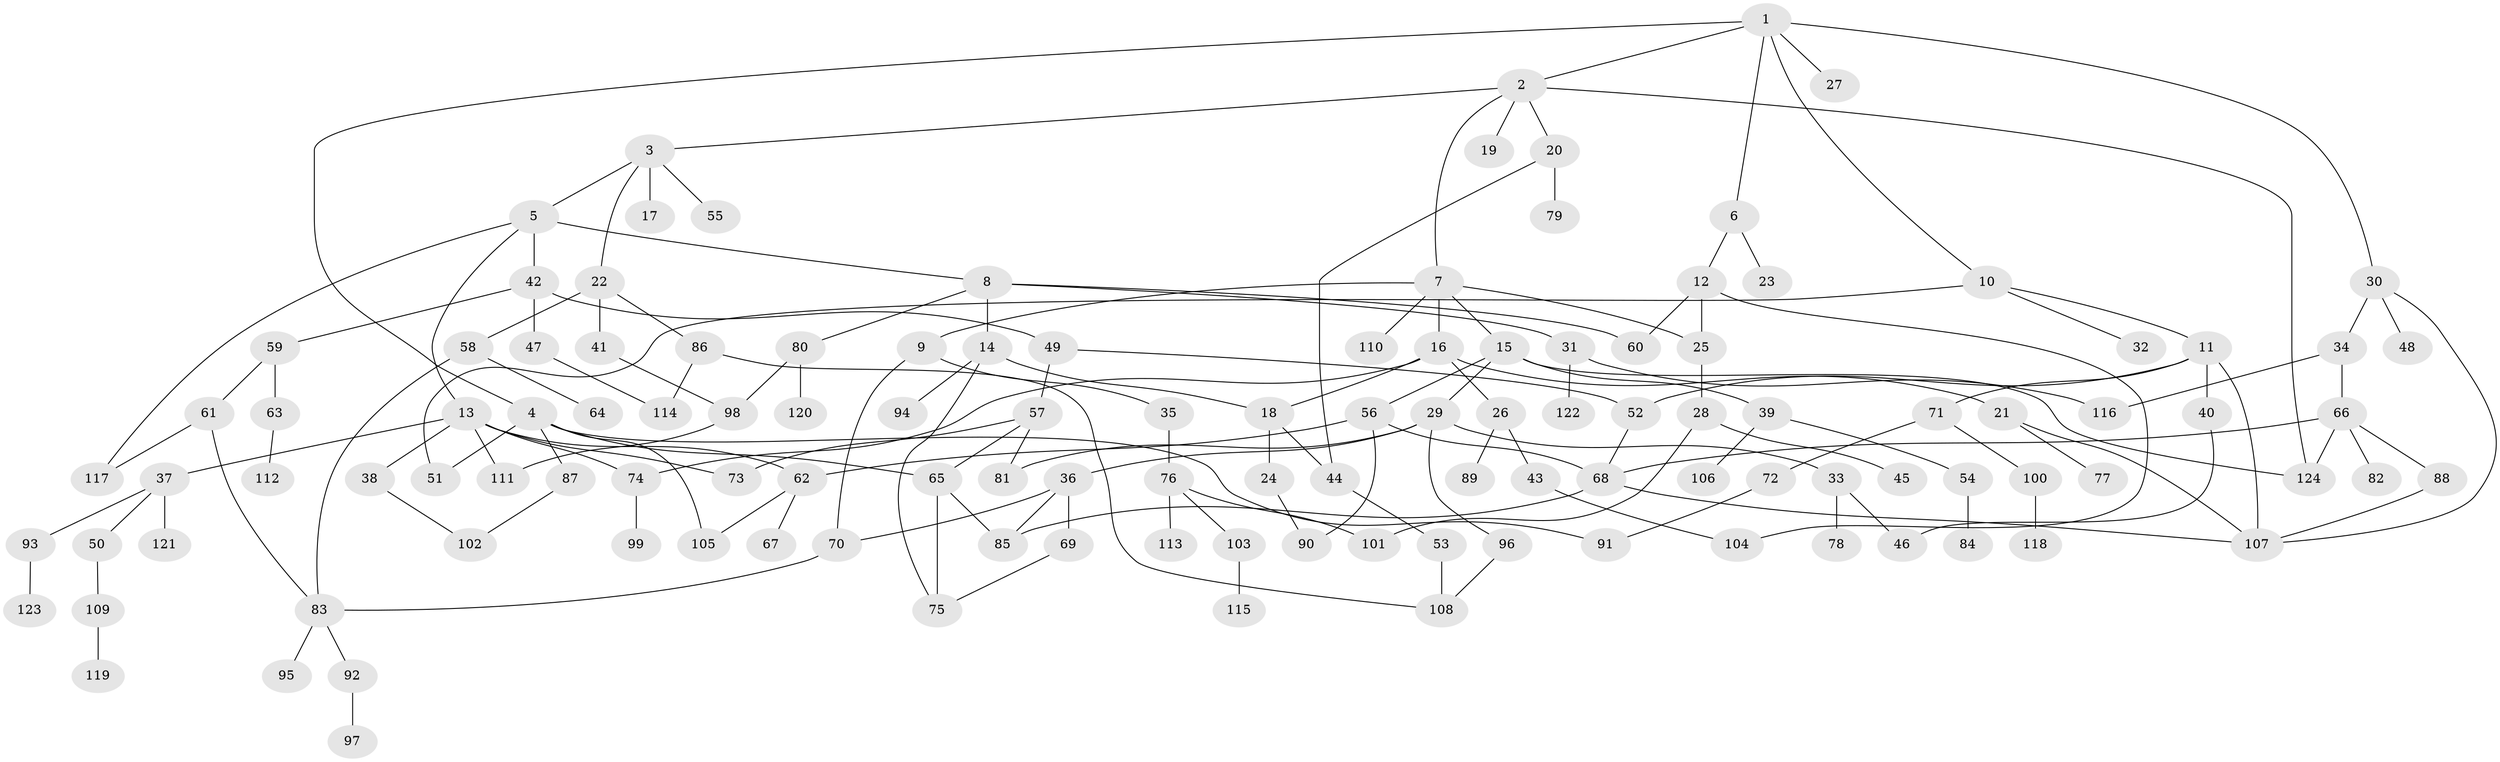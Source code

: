 // coarse degree distribution, {7: 0.02631578947368421, 5: 0.15789473684210525, 2: 0.34210526315789475, 8: 0.02631578947368421, 4: 0.07894736842105263, 6: 0.02631578947368421, 11: 0.02631578947368421, 3: 0.15789473684210525, 1: 0.15789473684210525}
// Generated by graph-tools (version 1.1) at 2025/49/03/04/25 22:49:10]
// undirected, 124 vertices, 163 edges
graph export_dot {
  node [color=gray90,style=filled];
  1;
  2;
  3;
  4;
  5;
  6;
  7;
  8;
  9;
  10;
  11;
  12;
  13;
  14;
  15;
  16;
  17;
  18;
  19;
  20;
  21;
  22;
  23;
  24;
  25;
  26;
  27;
  28;
  29;
  30;
  31;
  32;
  33;
  34;
  35;
  36;
  37;
  38;
  39;
  40;
  41;
  42;
  43;
  44;
  45;
  46;
  47;
  48;
  49;
  50;
  51;
  52;
  53;
  54;
  55;
  56;
  57;
  58;
  59;
  60;
  61;
  62;
  63;
  64;
  65;
  66;
  67;
  68;
  69;
  70;
  71;
  72;
  73;
  74;
  75;
  76;
  77;
  78;
  79;
  80;
  81;
  82;
  83;
  84;
  85;
  86;
  87;
  88;
  89;
  90;
  91;
  92;
  93;
  94;
  95;
  96;
  97;
  98;
  99;
  100;
  101;
  102;
  103;
  104;
  105;
  106;
  107;
  108;
  109;
  110;
  111;
  112;
  113;
  114;
  115;
  116;
  117;
  118;
  119;
  120;
  121;
  122;
  123;
  124;
  1 -- 2;
  1 -- 4;
  1 -- 6;
  1 -- 10;
  1 -- 27;
  1 -- 30;
  2 -- 3;
  2 -- 7;
  2 -- 19;
  2 -- 20;
  2 -- 124;
  3 -- 5;
  3 -- 17;
  3 -- 22;
  3 -- 55;
  4 -- 65;
  4 -- 87;
  4 -- 91;
  4 -- 105;
  4 -- 51;
  5 -- 8;
  5 -- 13;
  5 -- 42;
  5 -- 117;
  6 -- 12;
  6 -- 23;
  7 -- 9;
  7 -- 15;
  7 -- 16;
  7 -- 110;
  7 -- 25;
  8 -- 14;
  8 -- 31;
  8 -- 80;
  8 -- 60;
  9 -- 35;
  9 -- 70;
  10 -- 11;
  10 -- 32;
  10 -- 51;
  11 -- 40;
  11 -- 71;
  11 -- 107;
  11 -- 52;
  12 -- 25;
  12 -- 60;
  12 -- 104;
  13 -- 37;
  13 -- 38;
  13 -- 73;
  13 -- 74;
  13 -- 62;
  13 -- 111;
  14 -- 18;
  14 -- 94;
  14 -- 75;
  15 -- 29;
  15 -- 39;
  15 -- 56;
  15 -- 124;
  16 -- 21;
  16 -- 26;
  16 -- 74;
  16 -- 18;
  18 -- 24;
  18 -- 44;
  20 -- 79;
  20 -- 44;
  21 -- 77;
  21 -- 107;
  22 -- 41;
  22 -- 58;
  22 -- 86;
  24 -- 90;
  25 -- 28;
  26 -- 43;
  26 -- 89;
  28 -- 45;
  28 -- 101;
  29 -- 33;
  29 -- 36;
  29 -- 96;
  29 -- 81;
  30 -- 34;
  30 -- 48;
  30 -- 107;
  31 -- 116;
  31 -- 122;
  33 -- 46;
  33 -- 78;
  34 -- 66;
  34 -- 116;
  35 -- 76;
  36 -- 69;
  36 -- 70;
  36 -- 85;
  37 -- 50;
  37 -- 93;
  37 -- 121;
  38 -- 102;
  39 -- 54;
  39 -- 106;
  40 -- 46;
  41 -- 98;
  42 -- 47;
  42 -- 49;
  42 -- 59;
  43 -- 104;
  44 -- 53;
  47 -- 114;
  49 -- 52;
  49 -- 57;
  50 -- 109;
  52 -- 68;
  53 -- 108;
  54 -- 84;
  56 -- 62;
  56 -- 68;
  56 -- 90;
  57 -- 81;
  57 -- 65;
  57 -- 73;
  58 -- 64;
  58 -- 83;
  59 -- 61;
  59 -- 63;
  61 -- 117;
  61 -- 83;
  62 -- 67;
  62 -- 105;
  63 -- 112;
  65 -- 75;
  65 -- 85;
  66 -- 82;
  66 -- 88;
  66 -- 124;
  66 -- 68;
  68 -- 85;
  68 -- 107;
  69 -- 75;
  70 -- 83;
  71 -- 72;
  71 -- 100;
  72 -- 91;
  74 -- 99;
  76 -- 103;
  76 -- 113;
  76 -- 101;
  80 -- 120;
  80 -- 98;
  83 -- 92;
  83 -- 95;
  86 -- 114;
  86 -- 108;
  87 -- 102;
  88 -- 107;
  92 -- 97;
  93 -- 123;
  96 -- 108;
  98 -- 111;
  100 -- 118;
  103 -- 115;
  109 -- 119;
}
